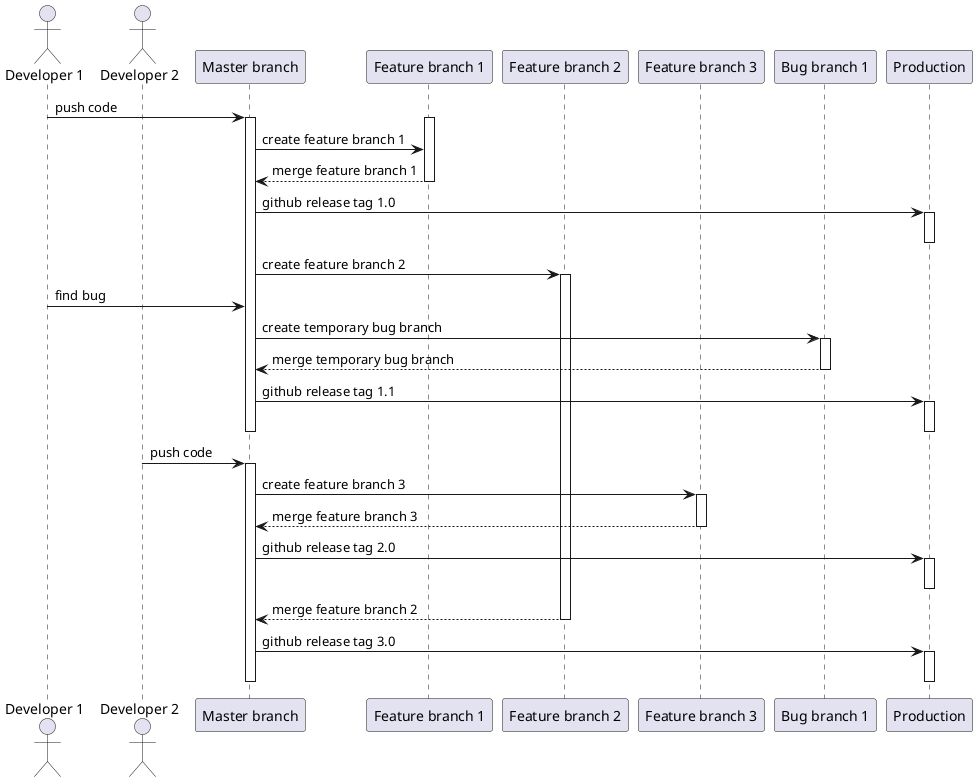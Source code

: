 @startuml
actor "Developer 1" as dev1
actor "Developer 2" as dev2
participant "Master branch" as mb
participant "Feature branch 1" as fb1
participant "Feature branch 2" as fb2
participant "Feature branch 3" as fb3
participant "Bug branch 1" as bb1
participant "Production" as prod


dev1 -> mb: push code
Activate mb
Activate fb1
mb -> fb1: create feature branch 1
fb1 --> mb: merge feature branch 1
Deactivate fb1

mb -> prod: github release tag 1.0
Activate prod
Deactivate prod





mb -> fb2: create feature branch 2
Activate fb2
dev1 -> mb: find bug

mb -> bb1: create temporary bug branch
Activate bb1
bb1 --> mb: merge temporary bug branch
Deactivate bb1

mb -> prod: github release tag 1.1
Activate prod
Deactivate prod

Deactivate mb

dev2 -> mb: push code
Activate mb
mb -> fb3: create feature branch 3
Activate fb3
fb3 --> mb: merge feature branch 3
Deactivate fb3

mb -> prod: github release tag 2.0
Activate prod
Deactivate prod

fb2 --> mb: merge feature branch 2
Deactivate fb2


mb -> prod: github release tag 3.0
Activate prod
Deactivate mb


Deactivate prod








@enduml